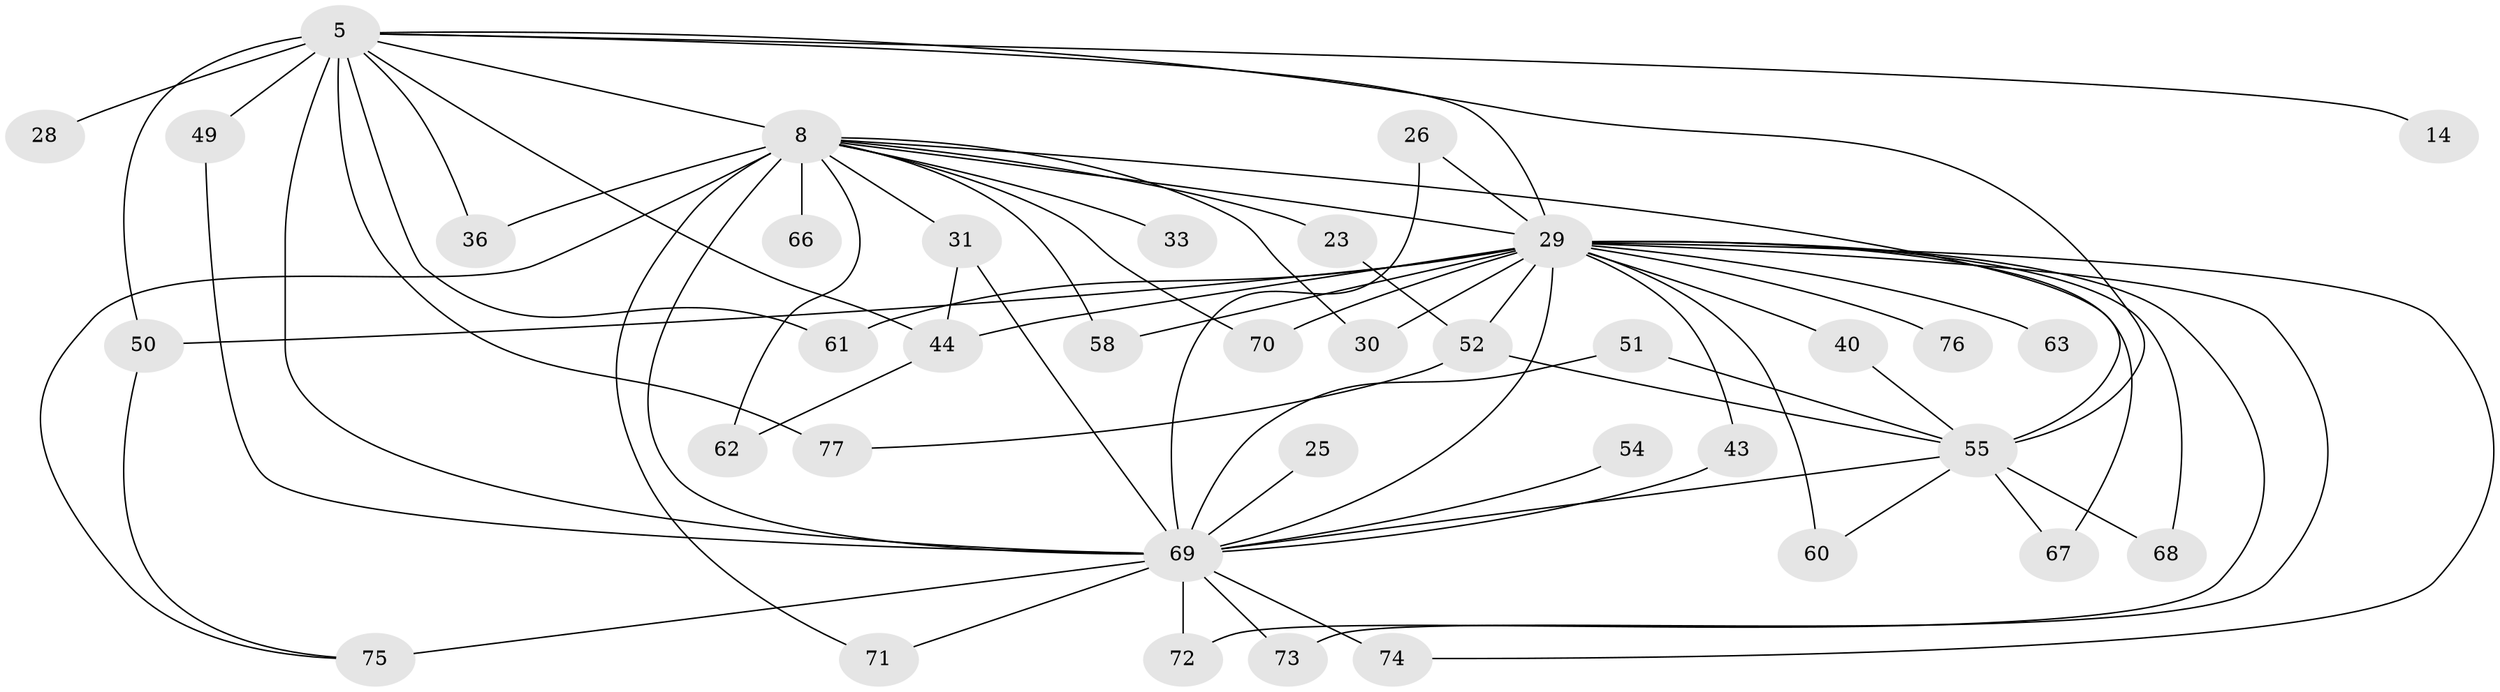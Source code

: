 // original degree distribution, {14: 0.012987012987012988, 16: 0.012987012987012988, 15: 0.012987012987012988, 13: 0.012987012987012988, 18: 0.025974025974025976, 19: 0.012987012987012988, 25: 0.012987012987012988, 23: 0.012987012987012988, 22: 0.012987012987012988, 4: 0.1038961038961039, 3: 0.2077922077922078, 2: 0.5324675324675324, 8: 0.012987012987012988, 5: 0.012987012987012988}
// Generated by graph-tools (version 1.1) at 2025/43/03/09/25 04:43:55]
// undirected, 38 vertices, 69 edges
graph export_dot {
graph [start="1"]
  node [color=gray90,style=filled];
  5 [super="+3"];
  8 [super="+2"];
  14;
  23;
  25;
  26 [super="+12"];
  28;
  29 [super="+21"];
  30;
  31 [super="+20"];
  33;
  36;
  40;
  43 [super="+18"];
  44 [super="+38"];
  49;
  50 [super="+22"];
  51;
  52 [super="+42"];
  54;
  55 [super="+48+37+46"];
  58 [super="+45"];
  60 [super="+16"];
  61;
  62;
  63;
  66;
  67;
  68;
  69 [super="+41+65+4"];
  70;
  71;
  72 [super="+47"];
  73 [super="+59"];
  74 [super="+19+53"];
  75 [super="+57+24"];
  76;
  77 [super="+64"];
  5 -- 8 [weight=4];
  5 -- 14 [weight=2];
  5 -- 28 [weight=2];
  5 -- 36;
  5 -- 44 [weight=2];
  5 -- 49;
  5 -- 61;
  5 -- 77 [weight=2];
  5 -- 50;
  5 -- 69 [weight=10];
  5 -- 55;
  5 -- 29 [weight=4];
  8 -- 23 [weight=2];
  8 -- 33 [weight=2];
  8 -- 36;
  8 -- 58 [weight=2];
  8 -- 62;
  8 -- 66 [weight=2];
  8 -- 70;
  8 -- 71;
  8 -- 75 [weight=2];
  8 -- 30;
  8 -- 31;
  8 -- 69 [weight=9];
  8 -- 55 [weight=4];
  8 -- 29 [weight=4];
  23 -- 52;
  25 -- 69 [weight=2];
  26 -- 69 [weight=2];
  26 -- 29;
  29 -- 69 [weight=12];
  29 -- 67;
  29 -- 68;
  29 -- 70;
  29 -- 72 [weight=2];
  29 -- 73 [weight=2];
  29 -- 74;
  29 -- 76;
  29 -- 30;
  29 -- 40;
  29 -- 43;
  29 -- 44 [weight=2];
  29 -- 50;
  29 -- 52;
  29 -- 58;
  29 -- 60 [weight=2];
  29 -- 61;
  29 -- 63 [weight=2];
  31 -- 44;
  31 -- 69;
  40 -- 55;
  43 -- 69;
  44 -- 62;
  49 -- 69;
  50 -- 75;
  51 -- 55;
  51 -- 69;
  52 -- 55 [weight=2];
  52 -- 77;
  54 -- 69 [weight=2];
  55 -- 67;
  55 -- 69 [weight=2];
  55 -- 60;
  55 -- 68;
  69 -- 72 [weight=2];
  69 -- 74 [weight=3];
  69 -- 75 [weight=3];
  69 -- 71;
  69 -- 73;
}
